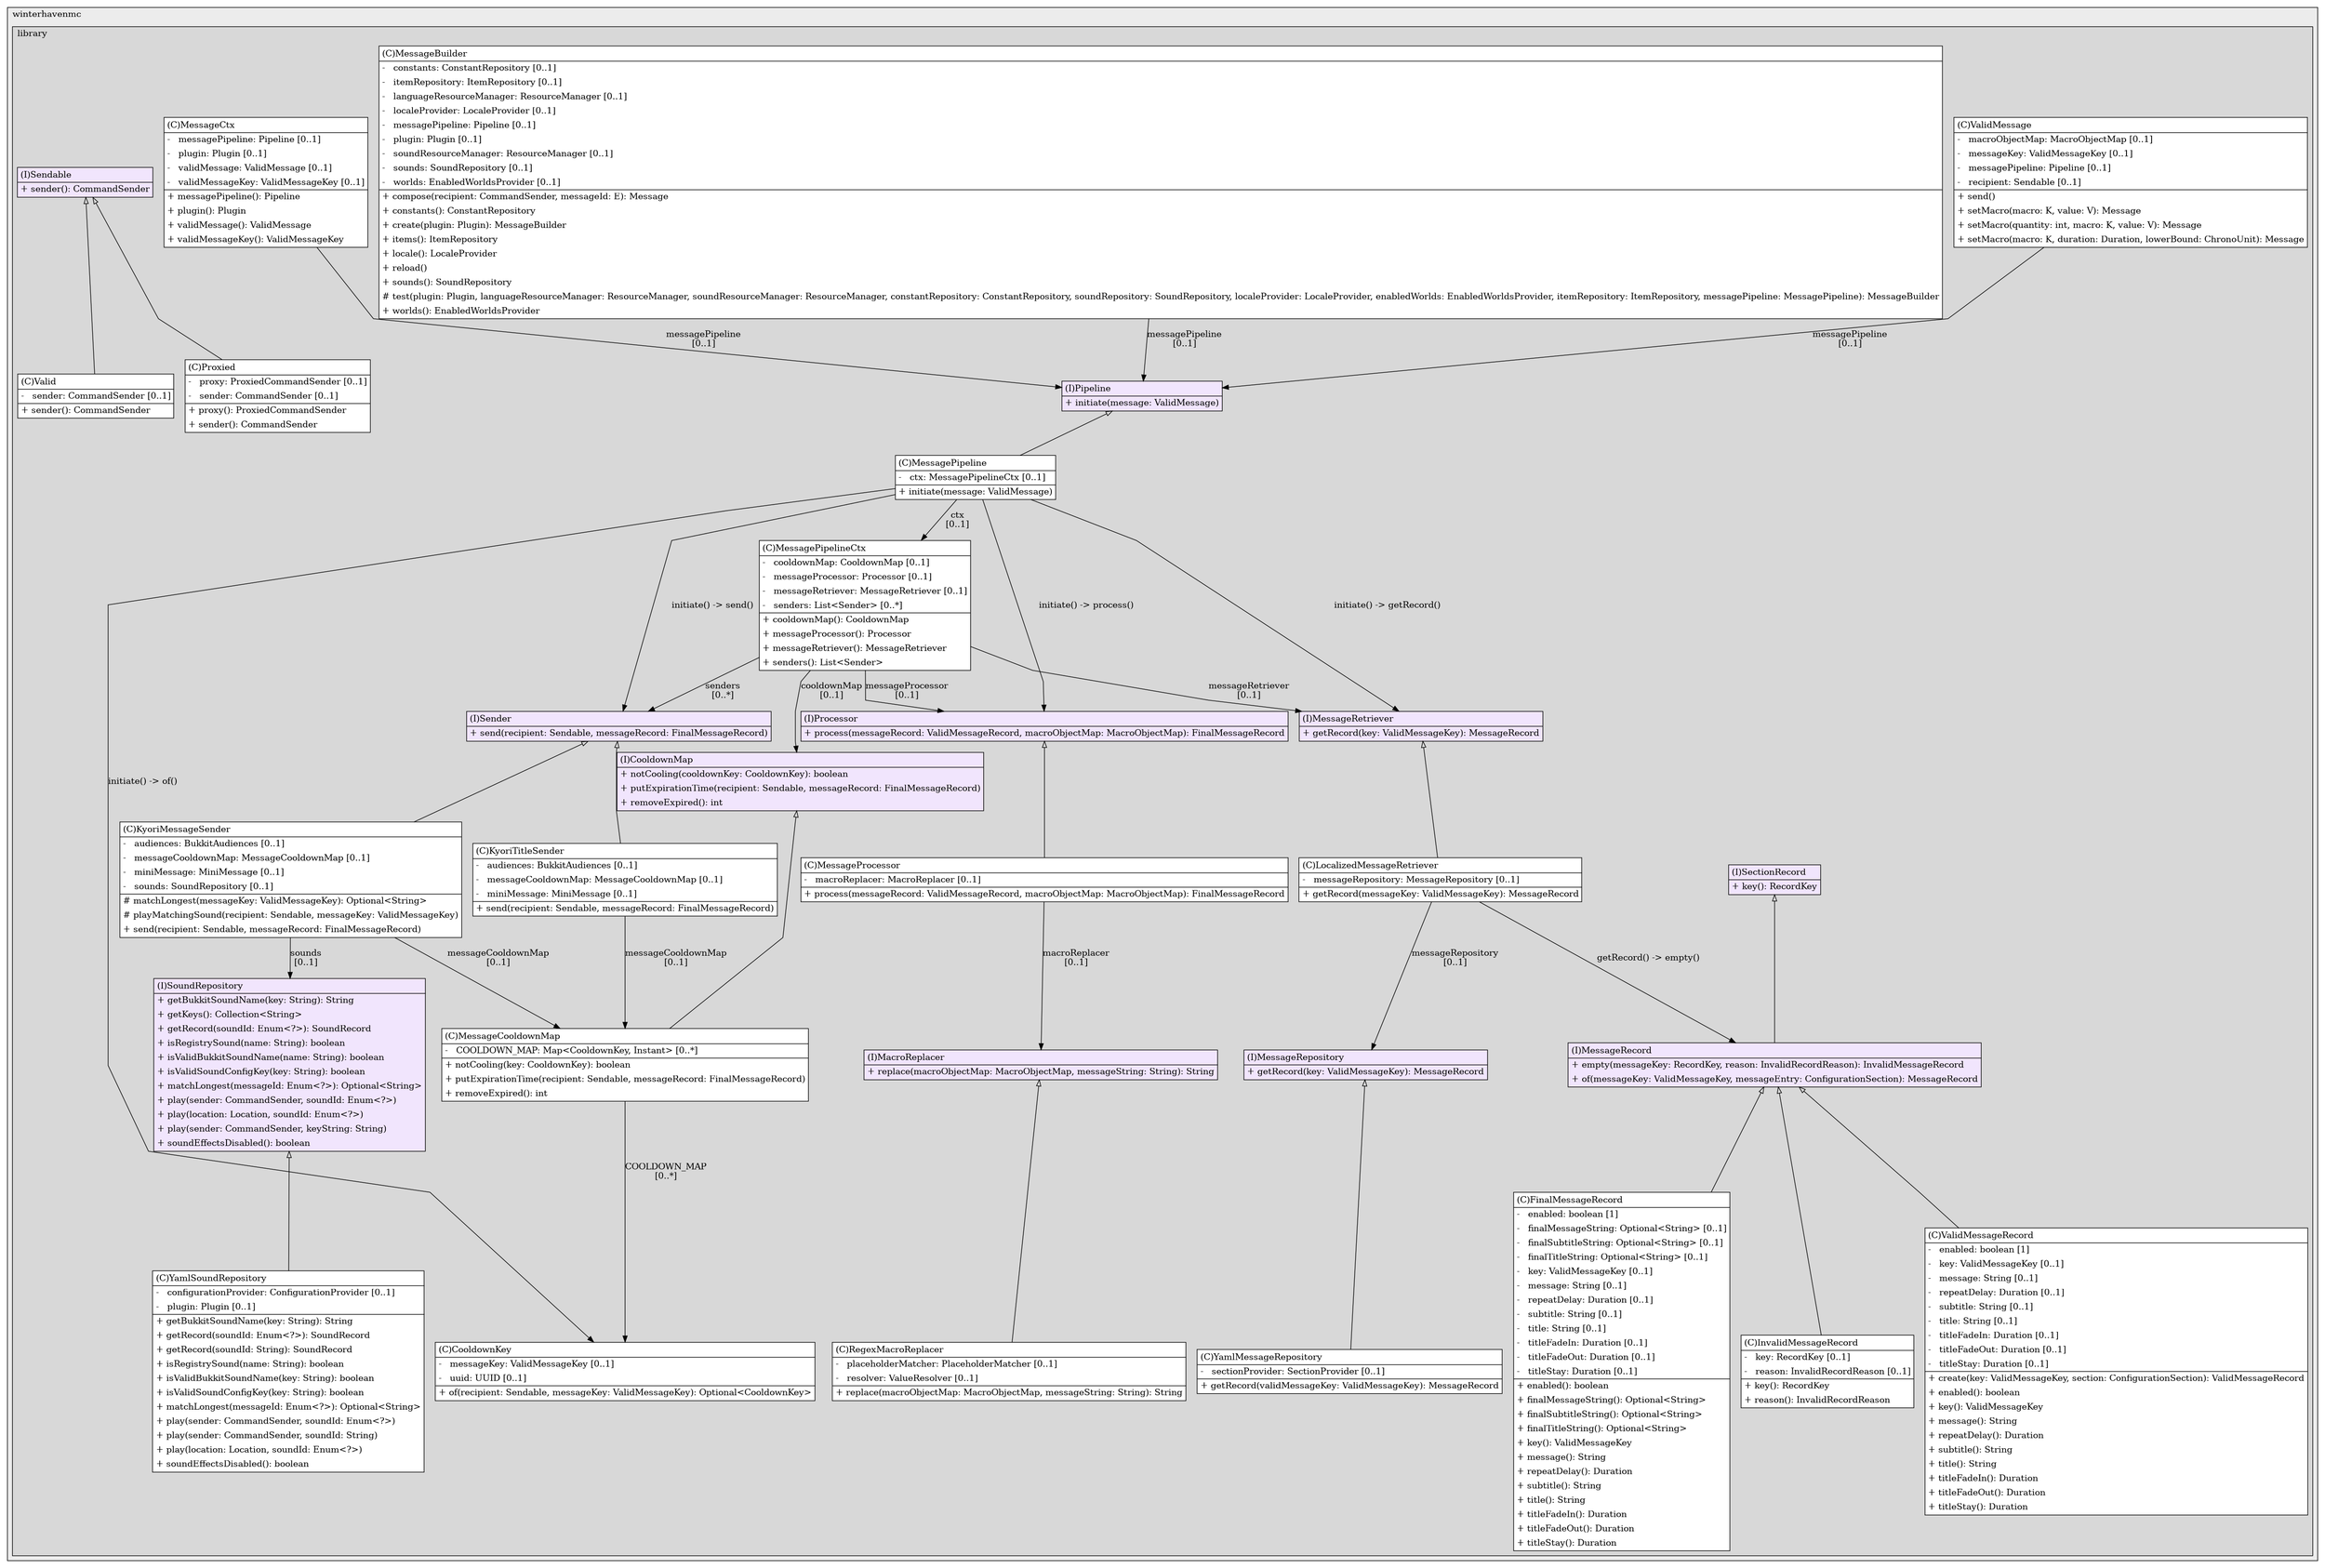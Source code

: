 @startuml

/' diagram meta data start
config=StructureConfiguration;
{
  "projectClassification": {
    "searchMode": "OpenProject", // OpenProject, AllProjects
    "includedProjects": "",
    "pathEndKeywords": "*.impl",
    "isClientPath": "",
    "isClientName": "",
    "isTestPath": "",
    "isTestName": "",
    "isMappingPath": "",
    "isMappingName": "",
    "isDataAccessPath": "",
    "isDataAccessName": "",
    "isDataStructurePath": "",
    "isDataStructureName": "",
    "isInterfaceStructuresPath": "",
    "isInterfaceStructuresName": "",
    "isEntryPointPath": "",
    "isEntryPointName": "",
    "treatFinalFieldsAsMandatory": false
  },
  "graphRestriction": {
    "classPackageExcludeFilter": "",
    "classPackageIncludeFilter": "",
    "classNameExcludeFilter": "",
    "classNameIncludeFilter": "",
    "methodNameExcludeFilter": "",
    "methodNameIncludeFilter": "",
    "removeByInheritance": "", // inheritance/annotation based filtering is done in a second step
    "removeByAnnotation": "",
    "removeByClassPackage": "", // cleanup the graph after inheritance/annotation based filtering is done
    "removeByClassName": "",
    "cutMappings": false,
    "cutEnum": true,
    "cutTests": true,
    "cutClient": true,
    "cutDataAccess": true,
    "cutInterfaceStructures": true,
    "cutDataStructures": true,
    "cutGetterAndSetter": true,
    "cutConstructors": true
  },
  "graphTraversal": {
    "forwardDepth": 4,
    "backwardDepth": 2,
    "classPackageExcludeFilter": "",
    "classPackageIncludeFilter": "",
    "classNameExcludeFilter": "",
    "classNameIncludeFilter": "",
    "methodNameExcludeFilter": "",
    "methodNameIncludeFilter": "",
    "hideMappings": false,
    "hideDataStructures": false,
    "hidePrivateMethods": true,
    "hideInterfaceCalls": false, // indirection: implementation -> interface (is hidden) -> implementation
    "onlyShowApplicationEntryPoints": false, // root node is included
    "useMethodCallsForStructureDiagram": "ForwardOnly" // ForwardOnly, BothDirections, No
  },
  "details": {
    "aggregation": "GroupByClass", // ByClass, GroupByClass, None
    "showClassGenericTypes": true,
    "showMethods": true,
    "showMethodParameterNames": true,
    "showMethodParameterTypes": true,
    "showMethodReturnType": true,
    "showPackageLevels": 2,
    "showDetailedClassStructure": true
  },
  "rootClass": "com.winterhavenmc.library.messagebuilder.adapters.pipeline.MessagePipeline",
  "extensionCallbackMethod": "" // qualified.class.name#methodName - signature: public static String method(String)
}
diagram meta data end '/



digraph g {
    rankdir="TB"
    splines=polyline
    

'nodes 
subgraph cluster_1655488073 { 
   	label=winterhavenmc
	labeljust=l
	fillcolor="#ececec"
	style=filled
   
   subgraph cluster_1412706428 { 
   	label=library
	labeljust=l
	fillcolor="#d8d8d8"
	style=filled
   
   CooldownKey1959363381[
	label=<<TABLE BORDER="1" CELLBORDER="0" CELLPADDING="4" CELLSPACING="0">
<TR><TD ALIGN="LEFT" >(C)CooldownKey</TD></TR>
<HR/>
<TR><TD ALIGN="LEFT" >-   messageKey: ValidMessageKey [0..1]</TD></TR>
<TR><TD ALIGN="LEFT" >-   uuid: UUID [0..1]</TD></TR>
<HR/>
<TR><TD ALIGN="LEFT" >+ of(recipient: Sendable, messageKey: ValidMessageKey): Optional&lt;CooldownKey&gt;</TD></TR>
</TABLE>>
	style=filled
	margin=0
	shape=plaintext
	fillcolor="#FFFFFF"
];

CooldownMap518579601[
	label=<<TABLE BORDER="1" CELLBORDER="0" CELLPADDING="4" CELLSPACING="0">
<TR><TD ALIGN="LEFT" >(I)CooldownMap</TD></TR>
<HR/>
<TR><TD ALIGN="LEFT" >+ notCooling(cooldownKey: CooldownKey): boolean</TD></TR>
<TR><TD ALIGN="LEFT" >+ putExpirationTime(recipient: Sendable, messageRecord: FinalMessageRecord)</TD></TR>
<TR><TD ALIGN="LEFT" >+ removeExpired(): int</TD></TR>
</TABLE>>
	style=filled
	margin=0
	shape=plaintext
	fillcolor="#F1E5FD"
];

FinalMessageRecord1572118503[
	label=<<TABLE BORDER="1" CELLBORDER="0" CELLPADDING="4" CELLSPACING="0">
<TR><TD ALIGN="LEFT" >(C)FinalMessageRecord</TD></TR>
<HR/>
<TR><TD ALIGN="LEFT" >-   enabled: boolean [1]</TD></TR>
<TR><TD ALIGN="LEFT" >-   finalMessageString: Optional&lt;String&gt; [0..1]</TD></TR>
<TR><TD ALIGN="LEFT" >-   finalSubtitleString: Optional&lt;String&gt; [0..1]</TD></TR>
<TR><TD ALIGN="LEFT" >-   finalTitleString: Optional&lt;String&gt; [0..1]</TD></TR>
<TR><TD ALIGN="LEFT" >-   key: ValidMessageKey [0..1]</TD></TR>
<TR><TD ALIGN="LEFT" >-   message: String [0..1]</TD></TR>
<TR><TD ALIGN="LEFT" >-   repeatDelay: Duration [0..1]</TD></TR>
<TR><TD ALIGN="LEFT" >-   subtitle: String [0..1]</TD></TR>
<TR><TD ALIGN="LEFT" >-   title: String [0..1]</TD></TR>
<TR><TD ALIGN="LEFT" >-   titleFadeIn: Duration [0..1]</TD></TR>
<TR><TD ALIGN="LEFT" >-   titleFadeOut: Duration [0..1]</TD></TR>
<TR><TD ALIGN="LEFT" >-   titleStay: Duration [0..1]</TD></TR>
<HR/>
<TR><TD ALIGN="LEFT" >+ enabled(): boolean</TD></TR>
<TR><TD ALIGN="LEFT" >+ finalMessageString(): Optional&lt;String&gt;</TD></TR>
<TR><TD ALIGN="LEFT" >+ finalSubtitleString(): Optional&lt;String&gt;</TD></TR>
<TR><TD ALIGN="LEFT" >+ finalTitleString(): Optional&lt;String&gt;</TD></TR>
<TR><TD ALIGN="LEFT" >+ key(): ValidMessageKey</TD></TR>
<TR><TD ALIGN="LEFT" >+ message(): String</TD></TR>
<TR><TD ALIGN="LEFT" >+ repeatDelay(): Duration</TD></TR>
<TR><TD ALIGN="LEFT" >+ subtitle(): String</TD></TR>
<TR><TD ALIGN="LEFT" >+ title(): String</TD></TR>
<TR><TD ALIGN="LEFT" >+ titleFadeIn(): Duration</TD></TR>
<TR><TD ALIGN="LEFT" >+ titleFadeOut(): Duration</TD></TR>
<TR><TD ALIGN="LEFT" >+ titleStay(): Duration</TD></TR>
</TABLE>>
	style=filled
	margin=0
	shape=plaintext
	fillcolor="#FFFFFF"
];

InvalidMessageRecord1572118503[
	label=<<TABLE BORDER="1" CELLBORDER="0" CELLPADDING="4" CELLSPACING="0">
<TR><TD ALIGN="LEFT" >(C)InvalidMessageRecord</TD></TR>
<HR/>
<TR><TD ALIGN="LEFT" >-   key: RecordKey [0..1]</TD></TR>
<TR><TD ALIGN="LEFT" >-   reason: InvalidRecordReason [0..1]</TD></TR>
<HR/>
<TR><TD ALIGN="LEFT" >+ key(): RecordKey</TD></TR>
<TR><TD ALIGN="LEFT" >+ reason(): InvalidRecordReason</TD></TR>
</TABLE>>
	style=filled
	margin=0
	shape=plaintext
	fillcolor="#FFFFFF"
];

KyoriMessageSender850956473[
	label=<<TABLE BORDER="1" CELLBORDER="0" CELLPADDING="4" CELLSPACING="0">
<TR><TD ALIGN="LEFT" >(C)KyoriMessageSender</TD></TR>
<HR/>
<TR><TD ALIGN="LEFT" >-   audiences: BukkitAudiences [0..1]</TD></TR>
<TR><TD ALIGN="LEFT" >-   messageCooldownMap: MessageCooldownMap [0..1]</TD></TR>
<TR><TD ALIGN="LEFT" >-   miniMessage: MiniMessage [0..1]</TD></TR>
<TR><TD ALIGN="LEFT" >-   sounds: SoundRepository [0..1]</TD></TR>
<HR/>
<TR><TD ALIGN="LEFT" ># matchLongest(messageKey: ValidMessageKey): Optional&lt;String&gt;</TD></TR>
<TR><TD ALIGN="LEFT" ># playMatchingSound(recipient: Sendable, messageKey: ValidMessageKey)</TD></TR>
<TR><TD ALIGN="LEFT" >+ send(recipient: Sendable, messageRecord: FinalMessageRecord)</TD></TR>
</TABLE>>
	style=filled
	margin=0
	shape=plaintext
	fillcolor="#FFFFFF"
];

KyoriTitleSender850956473[
	label=<<TABLE BORDER="1" CELLBORDER="0" CELLPADDING="4" CELLSPACING="0">
<TR><TD ALIGN="LEFT" >(C)KyoriTitleSender</TD></TR>
<HR/>
<TR><TD ALIGN="LEFT" >-   audiences: BukkitAudiences [0..1]</TD></TR>
<TR><TD ALIGN="LEFT" >-   messageCooldownMap: MessageCooldownMap [0..1]</TD></TR>
<TR><TD ALIGN="LEFT" >-   miniMessage: MiniMessage [0..1]</TD></TR>
<HR/>
<TR><TD ALIGN="LEFT" >+ send(recipient: Sendable, messageRecord: FinalMessageRecord)</TD></TR>
</TABLE>>
	style=filled
	margin=0
	shape=plaintext
	fillcolor="#FFFFFF"
];

LocalizedMessageRetriever641369662[
	label=<<TABLE BORDER="1" CELLBORDER="0" CELLPADDING="4" CELLSPACING="0">
<TR><TD ALIGN="LEFT" >(C)LocalizedMessageRetriever</TD></TR>
<HR/>
<TR><TD ALIGN="LEFT" >-   messageRepository: MessageRepository [0..1]</TD></TR>
<HR/>
<TR><TD ALIGN="LEFT" >+ getRecord(messageKey: ValidMessageKey): MessageRecord</TD></TR>
</TABLE>>
	style=filled
	margin=0
	shape=plaintext
	fillcolor="#FFFFFF"
];

MacroReplacer398012785[
	label=<<TABLE BORDER="1" CELLBORDER="0" CELLPADDING="4" CELLSPACING="0">
<TR><TD ALIGN="LEFT" >(I)MacroReplacer</TD></TR>
<HR/>
<TR><TD ALIGN="LEFT" >+ replace(macroObjectMap: MacroObjectMap, messageString: String): String</TD></TR>
</TABLE>>
	style=filled
	margin=0
	shape=plaintext
	fillcolor="#F1E5FD"
];

MessageBuilder103479893[
	label=<<TABLE BORDER="1" CELLBORDER="0" CELLPADDING="4" CELLSPACING="0">
<TR><TD ALIGN="LEFT" >(C)MessageBuilder</TD></TR>
<HR/>
<TR><TD ALIGN="LEFT" >-   constants: ConstantRepository [0..1]</TD></TR>
<TR><TD ALIGN="LEFT" >-   itemRepository: ItemRepository [0..1]</TD></TR>
<TR><TD ALIGN="LEFT" >-   languageResourceManager: ResourceManager [0..1]</TD></TR>
<TR><TD ALIGN="LEFT" >-   localeProvider: LocaleProvider [0..1]</TD></TR>
<TR><TD ALIGN="LEFT" >-   messagePipeline: Pipeline [0..1]</TD></TR>
<TR><TD ALIGN="LEFT" >-   plugin: Plugin [0..1]</TD></TR>
<TR><TD ALIGN="LEFT" >-   soundResourceManager: ResourceManager [0..1]</TD></TR>
<TR><TD ALIGN="LEFT" >-   sounds: SoundRepository [0..1]</TD></TR>
<TR><TD ALIGN="LEFT" >-   worlds: EnabledWorldsProvider [0..1]</TD></TR>
<HR/>
<TR><TD ALIGN="LEFT" >+ compose(recipient: CommandSender, messageId: E): Message</TD></TR>
<TR><TD ALIGN="LEFT" >+ constants(): ConstantRepository</TD></TR>
<TR><TD ALIGN="LEFT" >+ create(plugin: Plugin): MessageBuilder</TD></TR>
<TR><TD ALIGN="LEFT" >+ items(): ItemRepository</TD></TR>
<TR><TD ALIGN="LEFT" >+ locale(): LocaleProvider</TD></TR>
<TR><TD ALIGN="LEFT" >+ reload()</TD></TR>
<TR><TD ALIGN="LEFT" >+ sounds(): SoundRepository</TD></TR>
<TR><TD ALIGN="LEFT" ># test(plugin: Plugin, languageResourceManager: ResourceManager, soundResourceManager: ResourceManager, constantRepository: ConstantRepository, soundRepository: SoundRepository, localeProvider: LocaleProvider, enabledWorlds: EnabledWorldsProvider, itemRepository: ItemRepository, messagePipeline: MessagePipeline): MessageBuilder</TD></TR>
<TR><TD ALIGN="LEFT" >+ worlds(): EnabledWorldsProvider</TD></TR>
</TABLE>>
	style=filled
	margin=0
	shape=plaintext
	fillcolor="#FFFFFF"
];

MessageCooldownMap1184227600[
	label=<<TABLE BORDER="1" CELLBORDER="0" CELLPADDING="4" CELLSPACING="0">
<TR><TD ALIGN="LEFT" >(C)MessageCooldownMap</TD></TR>
<HR/>
<TR><TD ALIGN="LEFT" >-   COOLDOWN_MAP: Map&lt;CooldownKey, Instant&gt; [0..*]</TD></TR>
<HR/>
<TR><TD ALIGN="LEFT" >+ notCooling(key: CooldownKey): boolean</TD></TR>
<TR><TD ALIGN="LEFT" >+ putExpirationTime(recipient: Sendable, messageRecord: FinalMessageRecord)</TD></TR>
<TR><TD ALIGN="LEFT" >+ removeExpired(): int</TD></TR>
</TABLE>>
	style=filled
	margin=0
	shape=plaintext
	fillcolor="#FFFFFF"
];

MessageCtx732551619[
	label=<<TABLE BORDER="1" CELLBORDER="0" CELLPADDING="4" CELLSPACING="0">
<TR><TD ALIGN="LEFT" >(C)MessageCtx</TD></TR>
<HR/>
<TR><TD ALIGN="LEFT" >-   messagePipeline: Pipeline [0..1]</TD></TR>
<TR><TD ALIGN="LEFT" >-   plugin: Plugin [0..1]</TD></TR>
<TR><TD ALIGN="LEFT" >-   validMessage: ValidMessage [0..1]</TD></TR>
<TR><TD ALIGN="LEFT" >-   validMessageKey: ValidMessageKey [0..1]</TD></TR>
<HR/>
<TR><TD ALIGN="LEFT" >+ messagePipeline(): Pipeline</TD></TR>
<TR><TD ALIGN="LEFT" >+ plugin(): Plugin</TD></TR>
<TR><TD ALIGN="LEFT" >+ validMessage(): ValidMessage</TD></TR>
<TR><TD ALIGN="LEFT" >+ validMessageKey(): ValidMessageKey</TD></TR>
</TABLE>>
	style=filled
	margin=0
	shape=plaintext
	fillcolor="#FFFFFF"
];

MessagePipeline1433414857[
	label=<<TABLE BORDER="1" CELLBORDER="0" CELLPADDING="4" CELLSPACING="0">
<TR><TD ALIGN="LEFT" >(C)MessagePipeline</TD></TR>
<HR/>
<TR><TD ALIGN="LEFT" >-   ctx: MessagePipelineCtx [0..1]</TD></TR>
<HR/>
<TR><TD ALIGN="LEFT" >+ initiate(message: ValidMessage)</TD></TR>
</TABLE>>
	style=filled
	margin=0
	shape=plaintext
	fillcolor="#FFFFFF"
];

MessagePipelineCtx732551619[
	label=<<TABLE BORDER="1" CELLBORDER="0" CELLPADDING="4" CELLSPACING="0">
<TR><TD ALIGN="LEFT" >(C)MessagePipelineCtx</TD></TR>
<HR/>
<TR><TD ALIGN="LEFT" >-   cooldownMap: CooldownMap [0..1]</TD></TR>
<TR><TD ALIGN="LEFT" >-   messageProcessor: Processor [0..1]</TD></TR>
<TR><TD ALIGN="LEFT" >-   messageRetriever: MessageRetriever [0..1]</TD></TR>
<TR><TD ALIGN="LEFT" >-   senders: List&lt;Sender&gt; [0..*]</TD></TR>
<HR/>
<TR><TD ALIGN="LEFT" >+ cooldownMap(): CooldownMap</TD></TR>
<TR><TD ALIGN="LEFT" >+ messageProcessor(): Processor</TD></TR>
<TR><TD ALIGN="LEFT" >+ messageRetriever(): MessageRetriever</TD></TR>
<TR><TD ALIGN="LEFT" >+ senders(): List&lt;Sender&gt;</TD></TR>
</TABLE>>
	style=filled
	margin=0
	shape=plaintext
	fillcolor="#FFFFFF"
];

MessageProcessor1371115622[
	label=<<TABLE BORDER="1" CELLBORDER="0" CELLPADDING="4" CELLSPACING="0">
<TR><TD ALIGN="LEFT" >(C)MessageProcessor</TD></TR>
<HR/>
<TR><TD ALIGN="LEFT" >-   macroReplacer: MacroReplacer [0..1]</TD></TR>
<HR/>
<TR><TD ALIGN="LEFT" >+ process(messageRecord: ValidMessageRecord, macroObjectMap: MacroObjectMap): FinalMessageRecord</TD></TR>
</TABLE>>
	style=filled
	margin=0
	shape=plaintext
	fillcolor="#FFFFFF"
];

MessageRecord1572118503[
	label=<<TABLE BORDER="1" CELLBORDER="0" CELLPADDING="4" CELLSPACING="0">
<TR><TD ALIGN="LEFT" >(I)MessageRecord</TD></TR>
<HR/>
<TR><TD ALIGN="LEFT" >+ empty(messageKey: RecordKey, reason: InvalidRecordReason): InvalidMessageRecord</TD></TR>
<TR><TD ALIGN="LEFT" >+ of(messageKey: ValidMessageKey, messageEntry: ConfigurationSection): MessageRecord</TD></TR>
</TABLE>>
	style=filled
	margin=0
	shape=plaintext
	fillcolor="#F1E5FD"
];

MessageRepository1152281911[
	label=<<TABLE BORDER="1" CELLBORDER="0" CELLPADDING="4" CELLSPACING="0">
<TR><TD ALIGN="LEFT" >(I)MessageRepository</TD></TR>
<HR/>
<TR><TD ALIGN="LEFT" >+ getRecord(key: ValidMessageKey): MessageRecord</TD></TR>
</TABLE>>
	style=filled
	margin=0
	shape=plaintext
	fillcolor="#F1E5FD"
];

MessageRetriever903769727[
	label=<<TABLE BORDER="1" CELLBORDER="0" CELLPADDING="4" CELLSPACING="0">
<TR><TD ALIGN="LEFT" >(I)MessageRetriever</TD></TR>
<HR/>
<TR><TD ALIGN="LEFT" >+ getRecord(key: ValidMessageKey): MessageRecord</TD></TR>
</TABLE>>
	style=filled
	margin=0
	shape=plaintext
	fillcolor="#F1E5FD"
];

Pipeline47543914[
	label=<<TABLE BORDER="1" CELLBORDER="0" CELLPADDING="4" CELLSPACING="0">
<TR><TD ALIGN="LEFT" >(I)Pipeline</TD></TR>
<HR/>
<TR><TD ALIGN="LEFT" >+ initiate(message: ValidMessage)</TD></TR>
</TABLE>>
	style=filled
	margin=0
	shape=plaintext
	fillcolor="#F1E5FD"
];

Processor1108715557[
	label=<<TABLE BORDER="1" CELLBORDER="0" CELLPADDING="4" CELLSPACING="0">
<TR><TD ALIGN="LEFT" >(I)Processor</TD></TR>
<HR/>
<TR><TD ALIGN="LEFT" >+ process(messageRecord: ValidMessageRecord, macroObjectMap: MacroObjectMap): FinalMessageRecord</TD></TR>
</TABLE>>
	style=filled
	margin=0
	shape=plaintext
	fillcolor="#F1E5FD"
];

Proxied632050429[
	label=<<TABLE BORDER="1" CELLBORDER="0" CELLPADDING="4" CELLSPACING="0">
<TR><TD ALIGN="LEFT" >(C)Proxied</TD></TR>
<HR/>
<TR><TD ALIGN="LEFT" >-   proxy: ProxiedCommandSender [0..1]</TD></TR>
<TR><TD ALIGN="LEFT" >-   sender: CommandSender [0..1]</TD></TR>
<HR/>
<TR><TD ALIGN="LEFT" >+ proxy(): ProxiedCommandSender</TD></TR>
<TR><TD ALIGN="LEFT" >+ sender(): CommandSender</TD></TR>
</TABLE>>
	style=filled
	margin=0
	shape=plaintext
	fillcolor="#FFFFFF"
];

RegexMacroReplacer1237761296[
	label=<<TABLE BORDER="1" CELLBORDER="0" CELLPADDING="4" CELLSPACING="0">
<TR><TD ALIGN="LEFT" >(C)RegexMacroReplacer</TD></TR>
<HR/>
<TR><TD ALIGN="LEFT" >-   placeholderMatcher: PlaceholderMatcher [0..1]</TD></TR>
<TR><TD ALIGN="LEFT" >-   resolver: ValueResolver [0..1]</TD></TR>
<HR/>
<TR><TD ALIGN="LEFT" >+ replace(macroObjectMap: MacroObjectMap, messageString: String): String</TD></TR>
</TABLE>>
	style=filled
	margin=0
	shape=plaintext
	fillcolor="#FFFFFF"
];

SectionRecord1572118503[
	label=<<TABLE BORDER="1" CELLBORDER="0" CELLPADDING="4" CELLSPACING="0">
<TR><TD ALIGN="LEFT" >(I)SectionRecord</TD></TR>
<HR/>
<TR><TD ALIGN="LEFT" >+ key(): RecordKey</TD></TR>
</TABLE>>
	style=filled
	margin=0
	shape=plaintext
	fillcolor="#F1E5FD"
];

Sendable632050429[
	label=<<TABLE BORDER="1" CELLBORDER="0" CELLPADDING="4" CELLSPACING="0">
<TR><TD ALIGN="LEFT" >(I)Sendable</TD></TR>
<HR/>
<TR><TD ALIGN="LEFT" >+ sender(): CommandSender</TD></TR>
</TABLE>>
	style=filled
	margin=0
	shape=plaintext
	fillcolor="#F1E5FD"
];

Sender1842260314[
	label=<<TABLE BORDER="1" CELLBORDER="0" CELLPADDING="4" CELLSPACING="0">
<TR><TD ALIGN="LEFT" >(I)Sender</TD></TR>
<HR/>
<TR><TD ALIGN="LEFT" >+ send(recipient: Sendable, messageRecord: FinalMessageRecord)</TD></TR>
</TABLE>>
	style=filled
	margin=0
	shape=plaintext
	fillcolor="#F1E5FD"
];

SoundRepository1303222466[
	label=<<TABLE BORDER="1" CELLBORDER="0" CELLPADDING="4" CELLSPACING="0">
<TR><TD ALIGN="LEFT" >(I)SoundRepository</TD></TR>
<HR/>
<TR><TD ALIGN="LEFT" >+ getBukkitSoundName(key: String): String</TD></TR>
<TR><TD ALIGN="LEFT" >+ getKeys(): Collection&lt;String&gt;</TD></TR>
<TR><TD ALIGN="LEFT" >+ getRecord(soundId: Enum&lt;?&gt;): SoundRecord</TD></TR>
<TR><TD ALIGN="LEFT" >+ isRegistrySound(name: String): boolean</TD></TR>
<TR><TD ALIGN="LEFT" >+ isValidBukkitSoundName(name: String): boolean</TD></TR>
<TR><TD ALIGN="LEFT" >+ isValidSoundConfigKey(key: String): boolean</TD></TR>
<TR><TD ALIGN="LEFT" >+ matchLongest(messageId: Enum&lt;?&gt;): Optional&lt;String&gt;</TD></TR>
<TR><TD ALIGN="LEFT" >+ play(sender: CommandSender, soundId: Enum&lt;?&gt;)</TD></TR>
<TR><TD ALIGN="LEFT" >+ play(location: Location, soundId: Enum&lt;?&gt;)</TD></TR>
<TR><TD ALIGN="LEFT" >+ play(sender: CommandSender, keyString: String)</TD></TR>
<TR><TD ALIGN="LEFT" >+ soundEffectsDisabled(): boolean</TD></TR>
</TABLE>>
	style=filled
	margin=0
	shape=plaintext
	fillcolor="#F1E5FD"
];

Valid632050429[
	label=<<TABLE BORDER="1" CELLBORDER="0" CELLPADDING="4" CELLSPACING="0">
<TR><TD ALIGN="LEFT" >(C)Valid</TD></TR>
<HR/>
<TR><TD ALIGN="LEFT" >-   sender: CommandSender [0..1]</TD></TR>
<HR/>
<TR><TD ALIGN="LEFT" >+ sender(): CommandSender</TD></TR>
</TABLE>>
	style=filled
	margin=0
	shape=plaintext
	fillcolor="#FFFFFF"
];

ValidMessage735945755[
	label=<<TABLE BORDER="1" CELLBORDER="0" CELLPADDING="4" CELLSPACING="0">
<TR><TD ALIGN="LEFT" >(C)ValidMessage</TD></TR>
<HR/>
<TR><TD ALIGN="LEFT" >-   macroObjectMap: MacroObjectMap [0..1]</TD></TR>
<TR><TD ALIGN="LEFT" >-   messageKey: ValidMessageKey [0..1]</TD></TR>
<TR><TD ALIGN="LEFT" >-   messagePipeline: Pipeline [0..1]</TD></TR>
<TR><TD ALIGN="LEFT" >-   recipient: Sendable [0..1]</TD></TR>
<HR/>
<TR><TD ALIGN="LEFT" >+ send()</TD></TR>
<TR><TD ALIGN="LEFT" >+ setMacro(macro: K, value: V): Message</TD></TR>
<TR><TD ALIGN="LEFT" >+ setMacro(quantity: int, macro: K, value: V): Message</TD></TR>
<TR><TD ALIGN="LEFT" >+ setMacro(macro: K, duration: Duration, lowerBound: ChronoUnit): Message</TD></TR>
</TABLE>>
	style=filled
	margin=0
	shape=plaintext
	fillcolor="#FFFFFF"
];

ValidMessageRecord1572118503[
	label=<<TABLE BORDER="1" CELLBORDER="0" CELLPADDING="4" CELLSPACING="0">
<TR><TD ALIGN="LEFT" >(C)ValidMessageRecord</TD></TR>
<HR/>
<TR><TD ALIGN="LEFT" >-   enabled: boolean [1]</TD></TR>
<TR><TD ALIGN="LEFT" >-   key: ValidMessageKey [0..1]</TD></TR>
<TR><TD ALIGN="LEFT" >-   message: String [0..1]</TD></TR>
<TR><TD ALIGN="LEFT" >-   repeatDelay: Duration [0..1]</TD></TR>
<TR><TD ALIGN="LEFT" >-   subtitle: String [0..1]</TD></TR>
<TR><TD ALIGN="LEFT" >-   title: String [0..1]</TD></TR>
<TR><TD ALIGN="LEFT" >-   titleFadeIn: Duration [0..1]</TD></TR>
<TR><TD ALIGN="LEFT" >-   titleFadeOut: Duration [0..1]</TD></TR>
<TR><TD ALIGN="LEFT" >-   titleStay: Duration [0..1]</TD></TR>
<HR/>
<TR><TD ALIGN="LEFT" >+ create(key: ValidMessageKey, section: ConfigurationSection): ValidMessageRecord</TD></TR>
<TR><TD ALIGN="LEFT" >+ enabled(): boolean</TD></TR>
<TR><TD ALIGN="LEFT" >+ key(): ValidMessageKey</TD></TR>
<TR><TD ALIGN="LEFT" >+ message(): String</TD></TR>
<TR><TD ALIGN="LEFT" >+ repeatDelay(): Duration</TD></TR>
<TR><TD ALIGN="LEFT" >+ subtitle(): String</TD></TR>
<TR><TD ALIGN="LEFT" >+ title(): String</TD></TR>
<TR><TD ALIGN="LEFT" >+ titleFadeIn(): Duration</TD></TR>
<TR><TD ALIGN="LEFT" >+ titleFadeOut(): Duration</TD></TR>
<TR><TD ALIGN="LEFT" >+ titleStay(): Duration</TD></TR>
</TABLE>>
	style=filled
	margin=0
	shape=plaintext
	fillcolor="#FFFFFF"
];

YamlMessageRepository312533400[
	label=<<TABLE BORDER="1" CELLBORDER="0" CELLPADDING="4" CELLSPACING="0">
<TR><TD ALIGN="LEFT" >(C)YamlMessageRepository</TD></TR>
<HR/>
<TR><TD ALIGN="LEFT" >-   sectionProvider: SectionProvider [0..1]</TD></TR>
<HR/>
<TR><TD ALIGN="LEFT" >+ getRecord(validMessageKey: ValidMessageKey): MessageRecord</TD></TR>
</TABLE>>
	style=filled
	margin=0
	shape=plaintext
	fillcolor="#FFFFFF"
];

YamlSoundRepository1058105345[
	label=<<TABLE BORDER="1" CELLBORDER="0" CELLPADDING="4" CELLSPACING="0">
<TR><TD ALIGN="LEFT" >(C)YamlSoundRepository</TD></TR>
<HR/>
<TR><TD ALIGN="LEFT" >-   configurationProvider: ConfigurationProvider [0..1]</TD></TR>
<TR><TD ALIGN="LEFT" >-   plugin: Plugin [0..1]</TD></TR>
<HR/>
<TR><TD ALIGN="LEFT" >+ getBukkitSoundName(key: String): String</TD></TR>
<TR><TD ALIGN="LEFT" >+ getRecord(soundId: Enum&lt;?&gt;): SoundRecord</TD></TR>
<TR><TD ALIGN="LEFT" >+ getRecord(soundId: String): SoundRecord</TD></TR>
<TR><TD ALIGN="LEFT" >+ isRegistrySound(name: String): boolean</TD></TR>
<TR><TD ALIGN="LEFT" >+ isValidBukkitSoundName(key: String): boolean</TD></TR>
<TR><TD ALIGN="LEFT" >+ isValidSoundConfigKey(key: String): boolean</TD></TR>
<TR><TD ALIGN="LEFT" >+ matchLongest(messageId: Enum&lt;?&gt;): Optional&lt;String&gt;</TD></TR>
<TR><TD ALIGN="LEFT" >+ play(sender: CommandSender, soundId: Enum&lt;?&gt;)</TD></TR>
<TR><TD ALIGN="LEFT" >+ play(sender: CommandSender, soundId: String)</TD></TR>
<TR><TD ALIGN="LEFT" >+ play(location: Location, soundId: Enum&lt;?&gt;)</TD></TR>
<TR><TD ALIGN="LEFT" >+ soundEffectsDisabled(): boolean</TD></TR>
</TABLE>>
	style=filled
	margin=0
	shape=plaintext
	fillcolor="#FFFFFF"
];
} 
} 

'edges    
CooldownMap518579601 -> MessageCooldownMap1184227600[arrowhead=none, arrowtail=empty, dir=both];
KyoriMessageSender850956473 -> MessageCooldownMap1184227600[label="messageCooldownMap
[0..1]"];
KyoriMessageSender850956473 -> SoundRepository1303222466[label="sounds
[0..1]"];
KyoriTitleSender850956473 -> MessageCooldownMap1184227600[label="messageCooldownMap
[0..1]"];
LocalizedMessageRetriever641369662 -> MessageRecord1572118503[label="getRecord() -> empty()"];
LocalizedMessageRetriever641369662 -> MessageRepository1152281911[label="messageRepository
[0..1]"];
MacroReplacer398012785 -> RegexMacroReplacer1237761296[arrowhead=none, arrowtail=empty, dir=both];
MessageBuilder103479893 -> Pipeline47543914[label="messagePipeline
[0..1]"];
MessageCooldownMap1184227600 -> CooldownKey1959363381[label="COOLDOWN_MAP
[0..*]"];
MessageCtx732551619 -> Pipeline47543914[label="messagePipeline
[0..1]"];
MessagePipeline1433414857 -> CooldownKey1959363381[label="initiate() -> of()"];
MessagePipeline1433414857 -> MessagePipelineCtx732551619[label="ctx
[0..1]"];
MessagePipeline1433414857 -> MessageRetriever903769727[label="initiate() -> getRecord()"];
MessagePipeline1433414857 -> Processor1108715557[label="initiate() -> process()"];
MessagePipeline1433414857 -> Sender1842260314[label="initiate() -> send()"];
MessagePipelineCtx732551619 -> CooldownMap518579601[label="cooldownMap
[0..1]"];
MessagePipelineCtx732551619 -> MessageRetriever903769727[label="messageRetriever
[0..1]"];
MessagePipelineCtx732551619 -> Processor1108715557[label="messageProcessor
[0..1]"];
MessagePipelineCtx732551619 -> Sender1842260314[label="senders
[0..*]"];
MessageProcessor1371115622 -> MacroReplacer398012785[label="macroReplacer
[0..1]"];
MessageRecord1572118503 -> FinalMessageRecord1572118503[arrowhead=none, arrowtail=empty, dir=both];
MessageRecord1572118503 -> InvalidMessageRecord1572118503[arrowhead=none, arrowtail=empty, dir=both];
MessageRecord1572118503 -> ValidMessageRecord1572118503[arrowhead=none, arrowtail=empty, dir=both];
MessageRepository1152281911 -> YamlMessageRepository312533400[arrowhead=none, arrowtail=empty, dir=both];
MessageRetriever903769727 -> LocalizedMessageRetriever641369662[arrowhead=none, arrowtail=empty, dir=both];
Pipeline47543914 -> MessagePipeline1433414857[arrowhead=none, arrowtail=empty, dir=both];
Processor1108715557 -> MessageProcessor1371115622[arrowhead=none, arrowtail=empty, dir=both];
SectionRecord1572118503 -> MessageRecord1572118503[arrowhead=none, arrowtail=empty, dir=both];
Sendable632050429 -> Proxied632050429[arrowhead=none, arrowtail=empty, dir=both];
Sendable632050429 -> Valid632050429[arrowhead=none, arrowtail=empty, dir=both];
Sender1842260314 -> KyoriMessageSender850956473[arrowhead=none, arrowtail=empty, dir=both];
Sender1842260314 -> KyoriTitleSender850956473[arrowhead=none, arrowtail=empty, dir=both];
SoundRepository1303222466 -> YamlSoundRepository1058105345[arrowhead=none, arrowtail=empty, dir=both];
ValidMessage735945755 -> Pipeline47543914[label="messagePipeline
[0..1]"];
    
}
@enduml